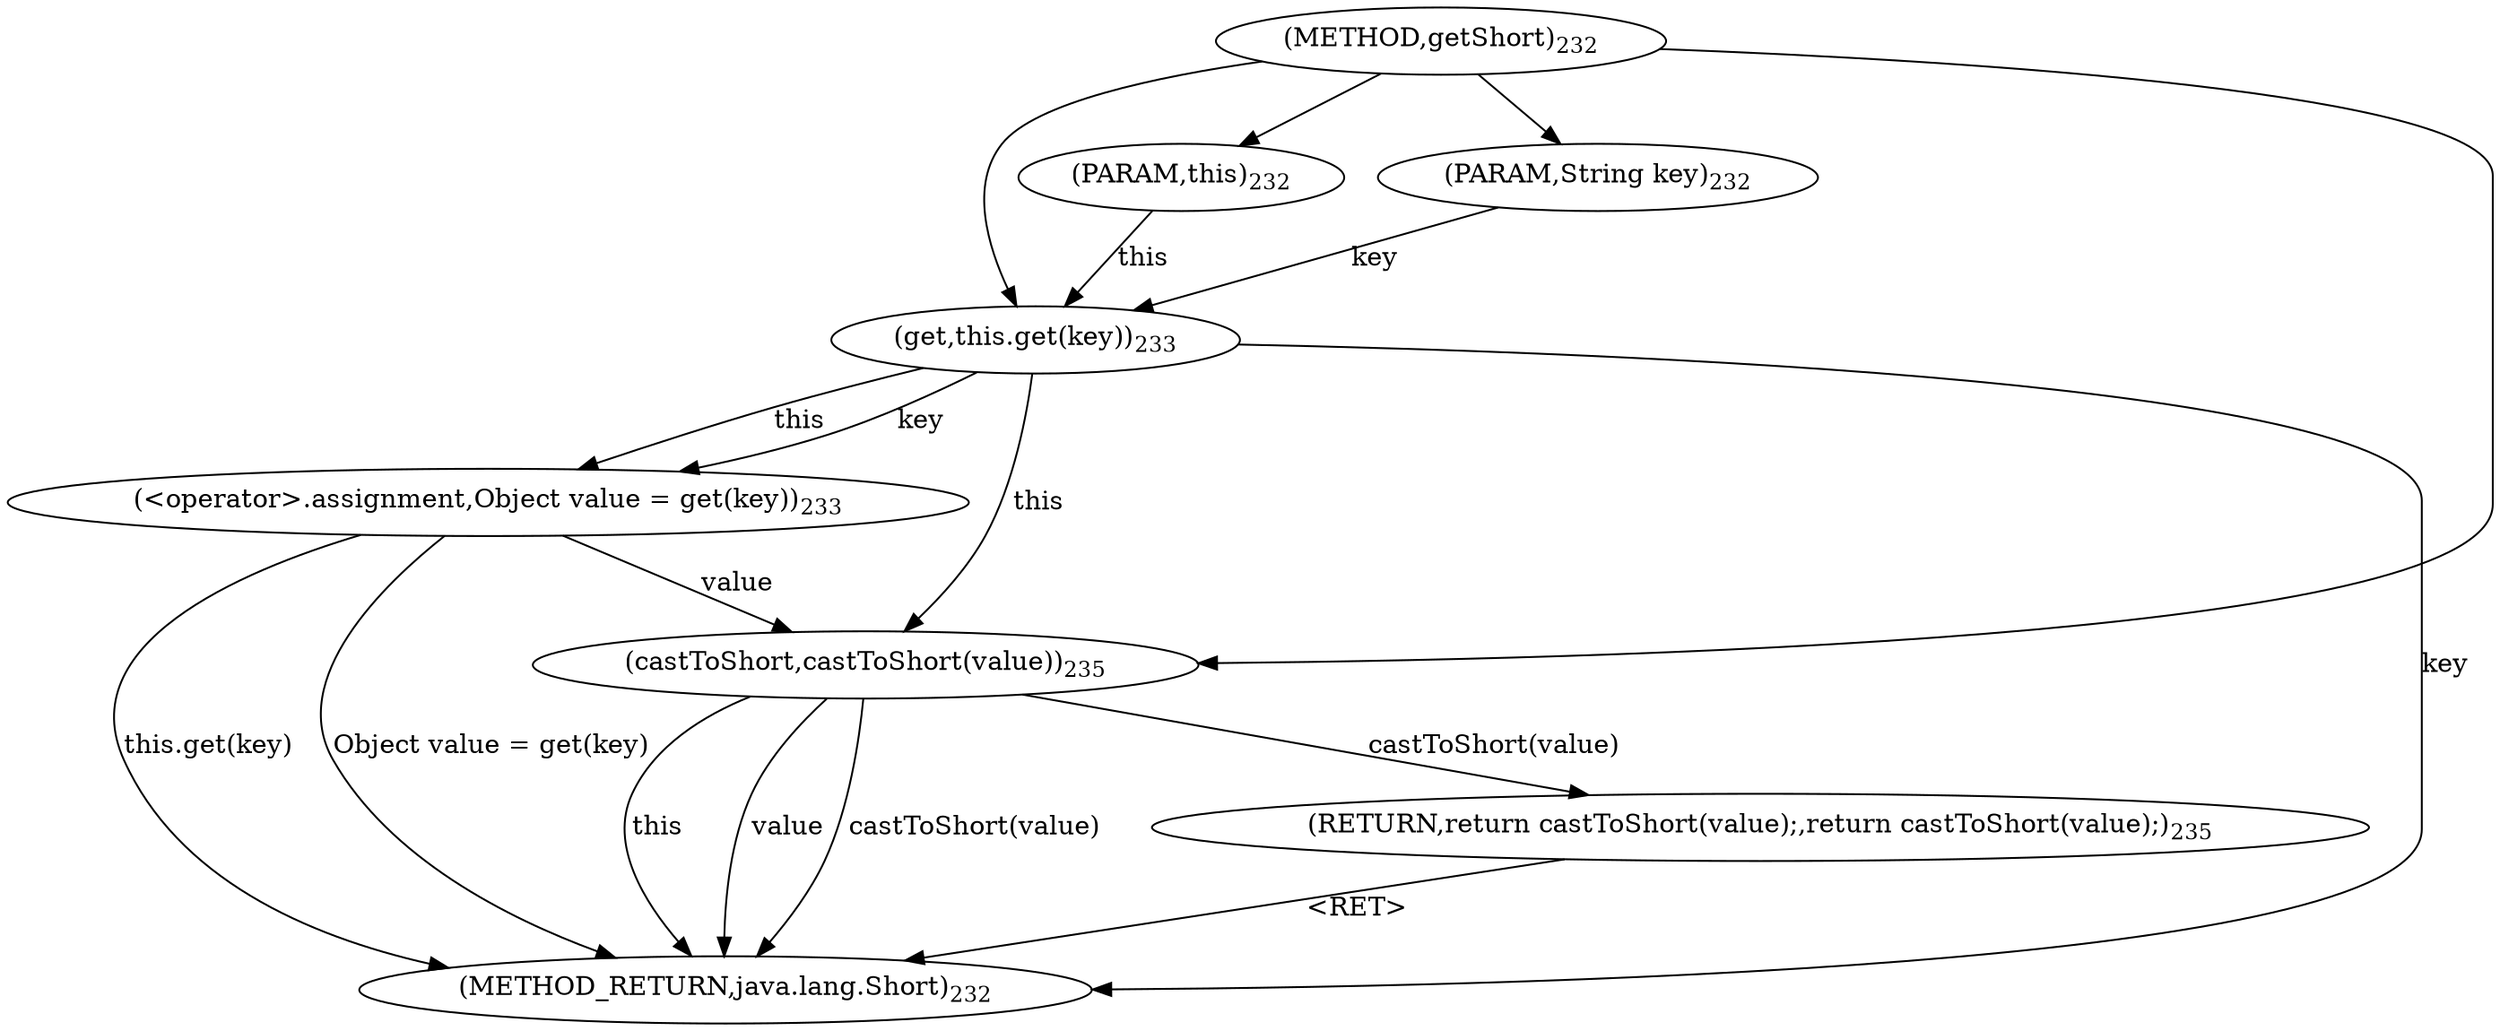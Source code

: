 digraph "getShort" {  
"727" [label = <(METHOD,getShort)<SUB>232</SUB>> ]
"740" [label = <(METHOD_RETURN,java.lang.Short)<SUB>232</SUB>> ]
"25" [label = <(PARAM,this)<SUB>232</SUB>> ]
"728" [label = <(PARAM,String key)<SUB>232</SUB>> ]
"731" [label = <(&lt;operator&gt;.assignment,Object value = get(key))<SUB>233</SUB>> ]
"735" [label = <(RETURN,return castToShort(value);,return castToShort(value);)<SUB>235</SUB>> ]
"731" [label = <(&lt;operator&gt;.assignment,Object value = get(key))<SUB>233</SUB>> ]
"731" [label = <(&lt;operator&gt;.assignment,Object value = get(key))<SUB>233</SUB>> ]
"736" [label = <(castToShort,castToShort(value))<SUB>235</SUB>> ]
"733" [label = <(get,this.get(key))<SUB>233</SUB>> ]
"733" [label = <(get,this.get(key))<SUB>233</SUB>> ]
"736" [label = <(castToShort,castToShort(value))<SUB>235</SUB>> ]
"736" [label = <(castToShort,castToShort(value))<SUB>235</SUB>> ]
  "735" -> "740"  [ label = "&lt;RET&gt;"] 
  "733" -> "740"  [ label = "key"] 
  "731" -> "740"  [ label = "this.get(key)"] 
  "731" -> "740"  [ label = "Object value = get(key)"] 
  "736" -> "740"  [ label = "this"] 
  "736" -> "740"  [ label = "value"] 
  "736" -> "740"  [ label = "castToShort(value)"] 
  "727" -> "25" 
  "727" -> "728" 
  "733" -> "731"  [ label = "this"] 
  "733" -> "731"  [ label = "key"] 
  "736" -> "735"  [ label = "castToShort(value)"] 
  "25" -> "733"  [ label = "this"] 
  "727" -> "733" 
  "728" -> "733"  [ label = "key"] 
  "733" -> "736"  [ label = "this"] 
  "727" -> "736" 
  "731" -> "736"  [ label = "value"] 
}
